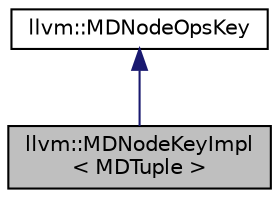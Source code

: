digraph "llvm::MDNodeKeyImpl&lt; MDTuple &gt;"
{
 // LATEX_PDF_SIZE
  bgcolor="transparent";
  edge [fontname="Helvetica",fontsize="10",labelfontname="Helvetica",labelfontsize="10"];
  node [fontname="Helvetica",fontsize="10",shape=record];
  Node1 [label="llvm::MDNodeKeyImpl\l\< MDTuple \>",height=0.2,width=0.4,color="black", fillcolor="grey75", style="filled", fontcolor="black",tooltip="DenseMapInfo for MDTuple."];
  Node2 -> Node1 [dir="back",color="midnightblue",fontsize="10",style="solid",fontname="Helvetica"];
  Node2 [label="llvm::MDNodeOpsKey",height=0.2,width=0.4,color="black",URL="$classllvm_1_1MDNodeOpsKey.html",tooltip="Structure for hashing arbitrary MDNode operands."];
}
